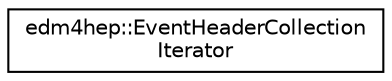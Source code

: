 digraph "Graphical Class Hierarchy"
{
 // LATEX_PDF_SIZE
  edge [fontname="Helvetica",fontsize="10",labelfontname="Helvetica",labelfontsize="10"];
  node [fontname="Helvetica",fontsize="10",shape=record];
  rankdir="LR";
  Node0 [label="edm4hep::EventHeaderCollection\lIterator",height=0.2,width=0.4,color="black", fillcolor="white", style="filled",URL="$classedm4hep_1_1_event_header_collection_iterator.html",tooltip=" "];
}
